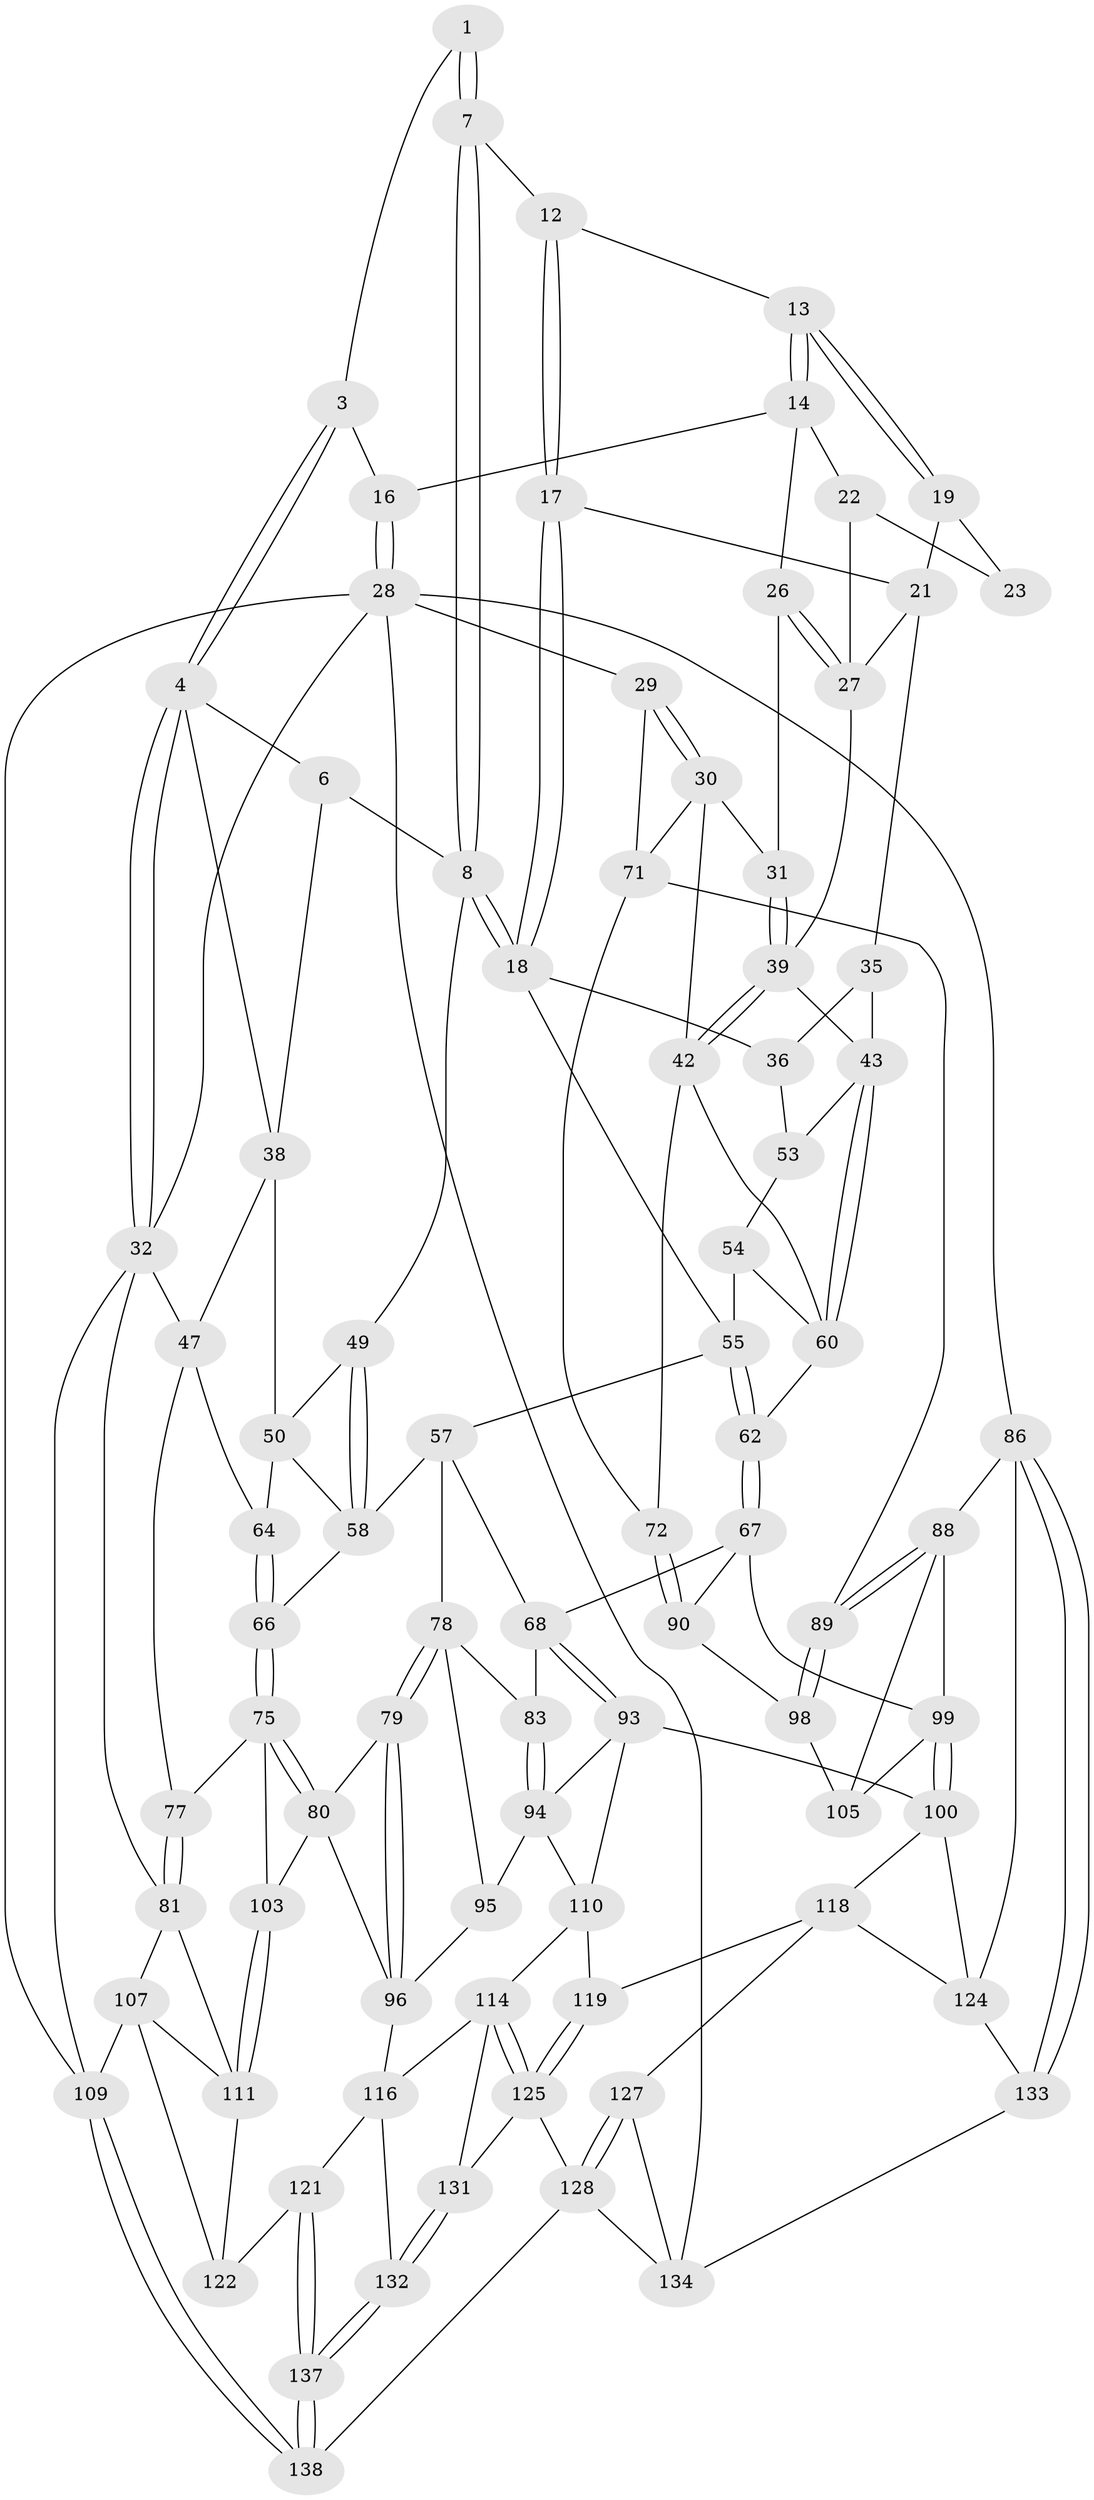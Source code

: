 // original degree distribution, {3: 0.028985507246376812, 4: 0.2463768115942029, 6: 0.2608695652173913, 5: 0.463768115942029}
// Generated by graph-tools (version 1.1) at 2025/42/03/06/25 10:42:31]
// undirected, 85 vertices, 190 edges
graph export_dot {
graph [start="1"]
  node [color=gray90,style=filled];
  1 [pos="+0.3706418055763981+0.024253299279034263",super="+2"];
  3 [pos="+0.4425932357355852+0"];
  4 [pos="+0+0",super="+5"];
  6 [pos="+0.34007442456206466+0.04263269968173272",super="+10"];
  7 [pos="+0.3374210890517807+0.170898203685202",super="+11"];
  8 [pos="+0.3294364065722516+0.1880178849261141",super="+9"];
  12 [pos="+0.49040250842279753+0.010442674563822207"];
  13 [pos="+0.5735497286472321+0.06039322771091085"];
  14 [pos="+0.7744716971751978+0",super="+15"];
  16 [pos="+1+0"];
  17 [pos="+0.4838266552403264+0.1352820353227428"];
  18 [pos="+0.3662414879629265+0.20740225305777626",super="+37"];
  19 [pos="+0.595219487651289+0.1136499625139453",super="+20"];
  21 [pos="+0.5454577352678582+0.1773549481983712",super="+34"];
  22 [pos="+0.745288717047234+0.032361029073727426",super="+24"];
  23 [pos="+0.6993072815528687+0.06699531130846664",super="+25"];
  26 [pos="+0.7901157050213953+0.1645702244245792"];
  27 [pos="+0.6761700068148708+0.20137484042981785",super="+33"];
  28 [pos="+1+0",super="+85"];
  29 [pos="+1+0"];
  30 [pos="+0.8564756289030213+0.21427475706322732",super="+41"];
  31 [pos="+0.8017384089887092+0.20876087804155194"];
  32 [pos="+0+0",super="+48"];
  35 [pos="+0.5439978635016883+0.22584190099971313",super="+45"];
  36 [pos="+0.49219236528830984+0.25562078113808984",super="+52"];
  38 [pos="+0.16555902122971425+0.12154391387154503",super="+46"];
  39 [pos="+0.7846927779765355+0.2473216773859121",super="+40"];
  42 [pos="+0.8325414331532229+0.32159147809692784",super="+59"];
  43 [pos="+0.6470961077806783+0.3966057159817062",super="+44"];
  47 [pos="+0+0.36484851075329866",super="+65"];
  49 [pos="+0.24956955846687023+0.303934969582789"];
  50 [pos="+0.22671402659334075+0.32983710685104944",super="+51"];
  53 [pos="+0.5083797681482266+0.30243125135837756"];
  54 [pos="+0.5004262345198068+0.3305281376951081"];
  55 [pos="+0.45879389113071384+0.3392694628796629",super="+56"];
  57 [pos="+0.3861715860142859+0.38282470446873446",super="+70"];
  58 [pos="+0.3494584678168142+0.385688752926627",super="+63"];
  60 [pos="+0.647168535914148+0.3978011955974123",super="+61"];
  62 [pos="+0.6010563014008542+0.441377844039495"];
  64 [pos="+0.16252283007537816+0.41398564826327566"];
  66 [pos="+0.24027476383175383+0.4679415506411076"];
  67 [pos="+0.5709596182227283+0.4765607160689802",super="+92"];
  68 [pos="+0.5708181076877049+0.4766886154724",super="+69"];
  71 [pos="+0.9924166059690429+0.39691608842334836",super="+74"];
  72 [pos="+0.8265985348297316+0.4261068847242857",super="+73"];
  75 [pos="+0.24598390992722793+0.5175935526438845",super="+76"];
  77 [pos="+0.07535981883092839+0.545970461436056"];
  78 [pos="+0.34374165777413407+0.5123241742127068",super="+84"];
  79 [pos="+0.29284985153124465+0.532537138419461"];
  80 [pos="+0.2634142006918079+0.531576743485053",super="+102"];
  81 [pos="+0+0.5797703036931333",super="+82"];
  83 [pos="+0.41922026973219584+0.5222540581227738"];
  86 [pos="+1+1",super="+87"];
  88 [pos="+1+0.9490993226802571",super="+112"];
  89 [pos="+1+0.44453643331068926"];
  90 [pos="+0.7863316447530823+0.5476811464481887",super="+91"];
  93 [pos="+0.5650199463018313+0.4994912044711394",super="+101"];
  94 [pos="+0.5014770085355901+0.5641375171617891",super="+97"];
  95 [pos="+0.4053614657522904+0.6035170265085209"];
  96 [pos="+0.3678871256797333+0.6091102810203581",super="+104"];
  98 [pos="+0.8662236343271513+0.543144389757384"];
  99 [pos="+0.7108273659277112+0.6988241613099365",super="+106"];
  100 [pos="+0.6935735450765714+0.7068304355630531",super="+117"];
  103 [pos="+0.18701522545261196+0.703114202211189"];
  105 [pos="+0.8520961129025443+0.6197075180978214"];
  107 [pos="+0+0.6455441683137333",super="+108"];
  109 [pos="+0+1"];
  110 [pos="+0.4706107357482526+0.6660341104980373",super="+113"];
  111 [pos="+0.15960412352474607+0.7107679772305008",super="+123"];
  114 [pos="+0.43042889509751603+0.7574692815539034",super="+115"];
  116 [pos="+0.32985306335846887+0.7682883820530749",super="+120"];
  118 [pos="+0.6720487983550315+0.7494878493326957",super="+126"];
  119 [pos="+0.579541329376388+0.7686982981473934"];
  121 [pos="+0.12723683410937214+0.8763669070621454"];
  122 [pos="+0.11887711889411984+0.8707886039932597"];
  124 [pos="+0.8511018101483817+0.9034372347492173",super="+130"];
  125 [pos="+0.5166000545810567+0.9059781275834551",super="+129"];
  127 [pos="+0.6281302157320416+0.8860658510791136"];
  128 [pos="+0.5331588678013764+0.9312093595565583",super="+136"];
  131 [pos="+0.3900381100328657+0.919375391082948"];
  132 [pos="+0.2954424378020761+1"];
  133 [pos="+0.6974646427668921+0.9364185638676928"];
  134 [pos="+0.686366367526125+0.9393643389998823",super="+135"];
  137 [pos="+0.2675954972422608+1"];
  138 [pos="+0.27473333945508394+1"];
  1 -- 7 [weight=2];
  1 -- 7;
  1 -- 3;
  3 -- 4;
  3 -- 4;
  3 -- 16;
  4 -- 32;
  4 -- 32;
  4 -- 38;
  4 -- 6;
  6 -- 38;
  6 -- 8;
  7 -- 8;
  7 -- 8;
  7 -- 12;
  8 -- 18;
  8 -- 18;
  8 -- 49;
  12 -- 13;
  12 -- 17;
  12 -- 17;
  13 -- 14;
  13 -- 14;
  13 -- 19;
  13 -- 19;
  14 -- 22;
  14 -- 16;
  14 -- 26;
  16 -- 28;
  16 -- 28;
  17 -- 18;
  17 -- 18;
  17 -- 21;
  18 -- 36;
  18 -- 55;
  19 -- 23 [weight=2];
  19 -- 21;
  21 -- 35;
  21 -- 27;
  22 -- 27;
  22 -- 23;
  26 -- 27;
  26 -- 27;
  26 -- 31;
  27 -- 39;
  28 -- 29;
  28 -- 32;
  28 -- 109;
  28 -- 86;
  28 -- 134;
  29 -- 30;
  29 -- 30;
  29 -- 71;
  30 -- 31;
  30 -- 42;
  30 -- 71;
  31 -- 39;
  31 -- 39;
  32 -- 109;
  32 -- 47;
  32 -- 81;
  35 -- 36 [weight=2];
  35 -- 43;
  36 -- 53;
  38 -- 47;
  38 -- 50;
  39 -- 42;
  39 -- 42;
  39 -- 43;
  42 -- 60;
  42 -- 72;
  43 -- 60;
  43 -- 60;
  43 -- 53;
  47 -- 64;
  47 -- 77;
  49 -- 50;
  49 -- 58;
  49 -- 58;
  50 -- 58;
  50 -- 64;
  53 -- 54;
  54 -- 55;
  54 -- 60;
  55 -- 62;
  55 -- 62;
  55 -- 57;
  57 -- 58;
  57 -- 68;
  57 -- 78;
  58 -- 66;
  60 -- 62;
  62 -- 67;
  62 -- 67;
  64 -- 66;
  64 -- 66;
  66 -- 75;
  66 -- 75;
  67 -- 68;
  67 -- 99;
  67 -- 90;
  68 -- 93;
  68 -- 93;
  68 -- 83;
  71 -- 72;
  71 -- 89;
  72 -- 90 [weight=2];
  72 -- 90;
  75 -- 80;
  75 -- 80;
  75 -- 77;
  75 -- 103;
  77 -- 81;
  77 -- 81;
  78 -- 79;
  78 -- 79;
  78 -- 83;
  78 -- 95;
  79 -- 80;
  79 -- 96;
  79 -- 96;
  80 -- 103;
  80 -- 96;
  81 -- 111;
  81 -- 107;
  83 -- 94;
  83 -- 94;
  86 -- 133;
  86 -- 133;
  86 -- 88;
  86 -- 124;
  88 -- 89;
  88 -- 89;
  88 -- 105;
  88 -- 99;
  89 -- 98;
  89 -- 98;
  90 -- 98;
  93 -- 94;
  93 -- 100;
  93 -- 110;
  94 -- 110;
  94 -- 95;
  95 -- 96;
  96 -- 116;
  98 -- 105;
  99 -- 100;
  99 -- 100;
  99 -- 105;
  100 -- 124;
  100 -- 118;
  103 -- 111;
  103 -- 111;
  107 -- 111;
  107 -- 122;
  107 -- 109;
  109 -- 138;
  109 -- 138;
  110 -- 114;
  110 -- 119;
  111 -- 122;
  114 -- 125;
  114 -- 125;
  114 -- 131;
  114 -- 116;
  116 -- 121;
  116 -- 132;
  118 -- 119;
  118 -- 127;
  118 -- 124;
  119 -- 125;
  119 -- 125;
  121 -- 122;
  121 -- 137;
  121 -- 137;
  124 -- 133;
  125 -- 128;
  125 -- 131;
  127 -- 128;
  127 -- 128;
  127 -- 134;
  128 -- 138;
  128 -- 134;
  131 -- 132;
  131 -- 132;
  132 -- 137;
  132 -- 137;
  133 -- 134;
  137 -- 138;
  137 -- 138;
}
